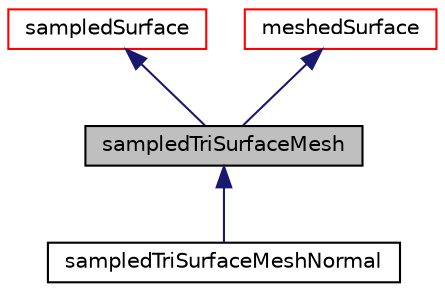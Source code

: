 digraph "sampledTriSurfaceMesh"
{
  bgcolor="transparent";
  edge [fontname="Helvetica",fontsize="10",labelfontname="Helvetica",labelfontsize="10"];
  node [fontname="Helvetica",fontsize="10",shape=record];
  Node1 [label="sampledTriSurfaceMesh",height=0.2,width=0.4,color="black", fillcolor="grey75", style="filled" fontcolor="black"];
  Node2 -> Node1 [dir="back",color="midnightblue",fontsize="10",style="solid",fontname="Helvetica"];
  Node2 [label="sampledSurface",height=0.2,width=0.4,color="red",URL="$classFoam_1_1sampledSurface.html",tooltip="An abstract class for surfaces with sampling. "];
  Node3 -> Node1 [dir="back",color="midnightblue",fontsize="10",style="solid",fontname="Helvetica"];
  Node3 [label="meshedSurface",height=0.2,width=0.4,color="red",URL="$classFoam_1_1MeshedSurface.html"];
  Node1 -> Node4 [dir="back",color="midnightblue",fontsize="10",style="solid",fontname="Helvetica"];
  Node4 [label="sampledTriSurfaceMeshNormal",height=0.2,width=0.4,color="black",URL="$classFoam_1_1sampledTriSurfaceMeshNormal.html",tooltip="Variant of sampledTriSurfaceMesh that samples the surface-normal component of a vector field..."];
}
